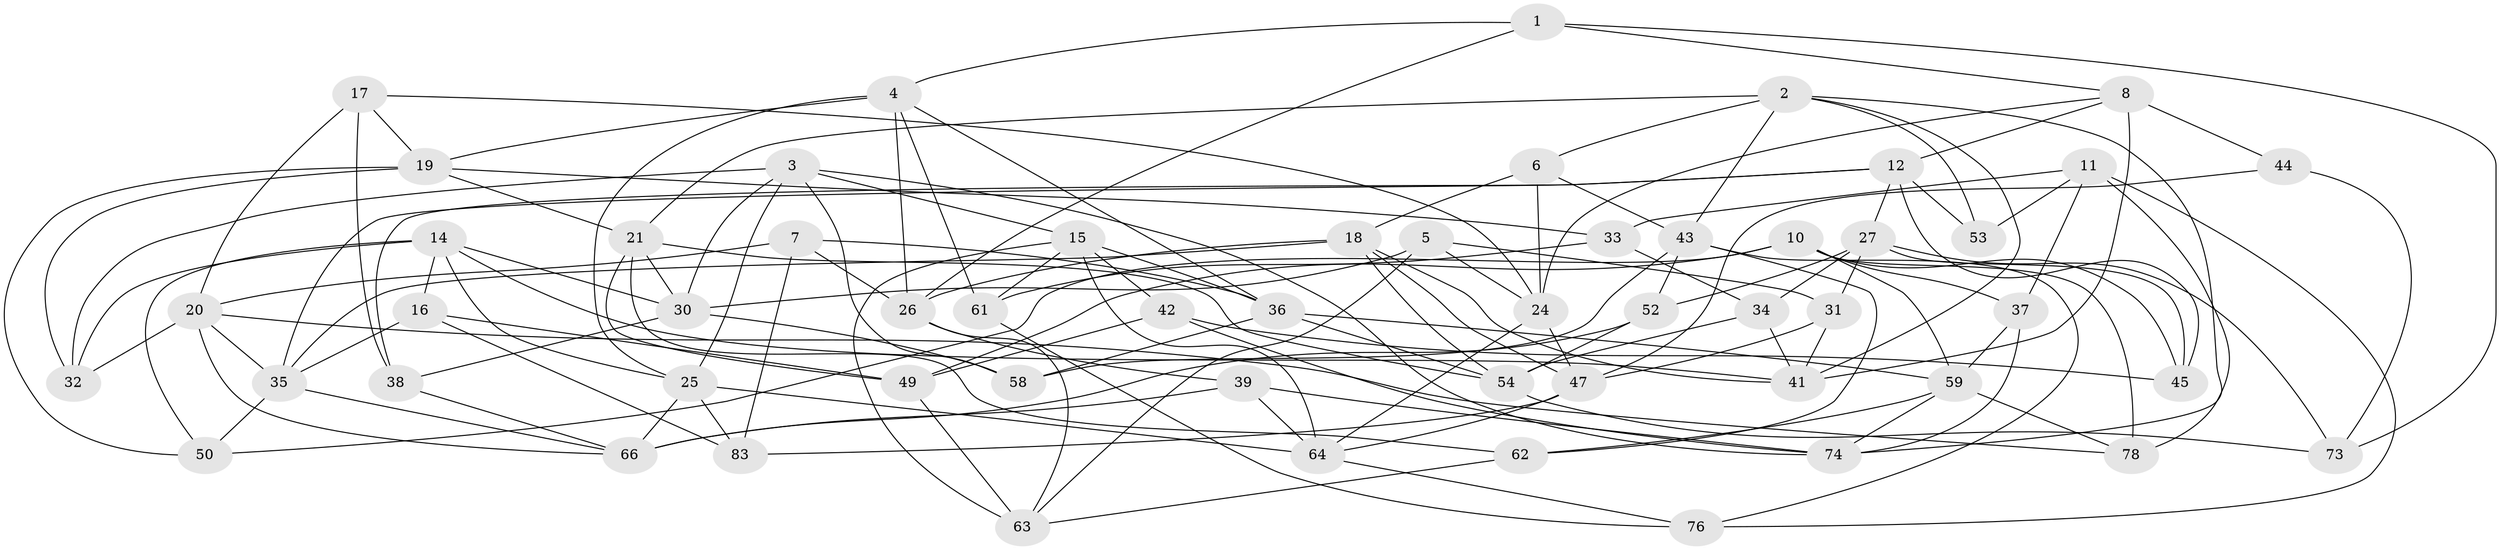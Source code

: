 // Generated by graph-tools (version 1.1) at 2025/52/02/27/25 19:52:29]
// undirected, 56 vertices, 139 edges
graph export_dot {
graph [start="1"]
  node [color=gray90,style=filled];
  1;
  2 [super="+23"];
  3 [super="+13"];
  4 [super="+9"];
  5;
  6;
  7;
  8 [super="+82"];
  10 [super="+22"];
  11 [super="+69"];
  12 [super="+80"];
  14 [super="+67"];
  15 [super="+51"];
  16;
  17;
  18 [super="+48"];
  19 [super="+57"];
  20 [super="+40"];
  21 [super="+46"];
  24 [super="+28"];
  25 [super="+56"];
  26 [super="+29"];
  27 [super="+85"];
  30 [super="+79"];
  31;
  32;
  33;
  34;
  35 [super="+68"];
  36 [super="+65"];
  37;
  38;
  39;
  41 [super="+60"];
  42;
  43 [super="+72"];
  44;
  45;
  47 [super="+86"];
  49 [super="+55"];
  50;
  52;
  53;
  54 [super="+71"];
  58;
  59 [super="+77"];
  61;
  62;
  63 [super="+75"];
  64 [super="+84"];
  66 [super="+70"];
  73;
  74 [super="+81"];
  76;
  78;
  83;
  1 -- 73;
  1 -- 26;
  1 -- 8;
  1 -- 4;
  2 -- 74;
  2 -- 41;
  2 -- 43;
  2 -- 53;
  2 -- 6;
  2 -- 21;
  3 -- 25;
  3 -- 30;
  3 -- 15;
  3 -- 32;
  3 -- 74;
  3 -- 58;
  4 -- 36;
  4 -- 61;
  4 -- 25;
  4 -- 19;
  4 -- 26;
  5 -- 31;
  5 -- 30;
  5 -- 24;
  5 -- 63;
  6 -- 24;
  6 -- 18;
  6 -- 43;
  7 -- 83;
  7 -- 36;
  7 -- 20;
  7 -- 26;
  8 -- 44 [weight=2];
  8 -- 12;
  8 -- 41;
  8 -- 24;
  10 -- 45;
  10 -- 50;
  10 -- 49;
  10 -- 59;
  10 -- 37;
  10 -- 78;
  11 -- 53 [weight=2];
  11 -- 37;
  11 -- 76;
  11 -- 33;
  11 -- 78;
  12 -- 35;
  12 -- 27;
  12 -- 38;
  12 -- 45;
  12 -- 53;
  14 -- 50;
  14 -- 41;
  14 -- 32;
  14 -- 16;
  14 -- 30;
  14 -- 25;
  15 -- 42;
  15 -- 36;
  15 -- 63;
  15 -- 64;
  15 -- 61;
  16 -- 49;
  16 -- 83;
  16 -- 35;
  17 -- 24;
  17 -- 19;
  17 -- 38;
  17 -- 20;
  18 -- 47;
  18 -- 35;
  18 -- 54;
  18 -- 41;
  18 -- 26;
  19 -- 32;
  19 -- 21;
  19 -- 33;
  19 -- 50;
  20 -- 78;
  20 -- 32;
  20 -- 35;
  20 -- 66;
  21 -- 62;
  21 -- 49;
  21 -- 54;
  21 -- 30;
  24 -- 64;
  24 -- 47;
  25 -- 83;
  25 -- 64;
  25 -- 66;
  26 -- 63;
  26 -- 39;
  27 -- 73;
  27 -- 31;
  27 -- 34;
  27 -- 52;
  27 -- 45;
  30 -- 58;
  30 -- 38;
  31 -- 41;
  31 -- 47;
  33 -- 61;
  33 -- 34;
  34 -- 41;
  34 -- 54;
  35 -- 50;
  35 -- 66;
  36 -- 58;
  36 -- 59;
  36 -- 54;
  37 -- 59;
  37 -- 74;
  38 -- 66;
  39 -- 66;
  39 -- 74;
  39 -- 64;
  42 -- 45;
  42 -- 74;
  42 -- 49;
  43 -- 52;
  43 -- 76;
  43 -- 58;
  43 -- 62;
  44 -- 47;
  44 -- 73;
  47 -- 64;
  47 -- 83;
  49 -- 63 [weight=2];
  52 -- 54;
  52 -- 66;
  54 -- 73;
  59 -- 62;
  59 -- 78;
  59 -- 74;
  61 -- 76;
  62 -- 63;
  64 -- 76;
}
